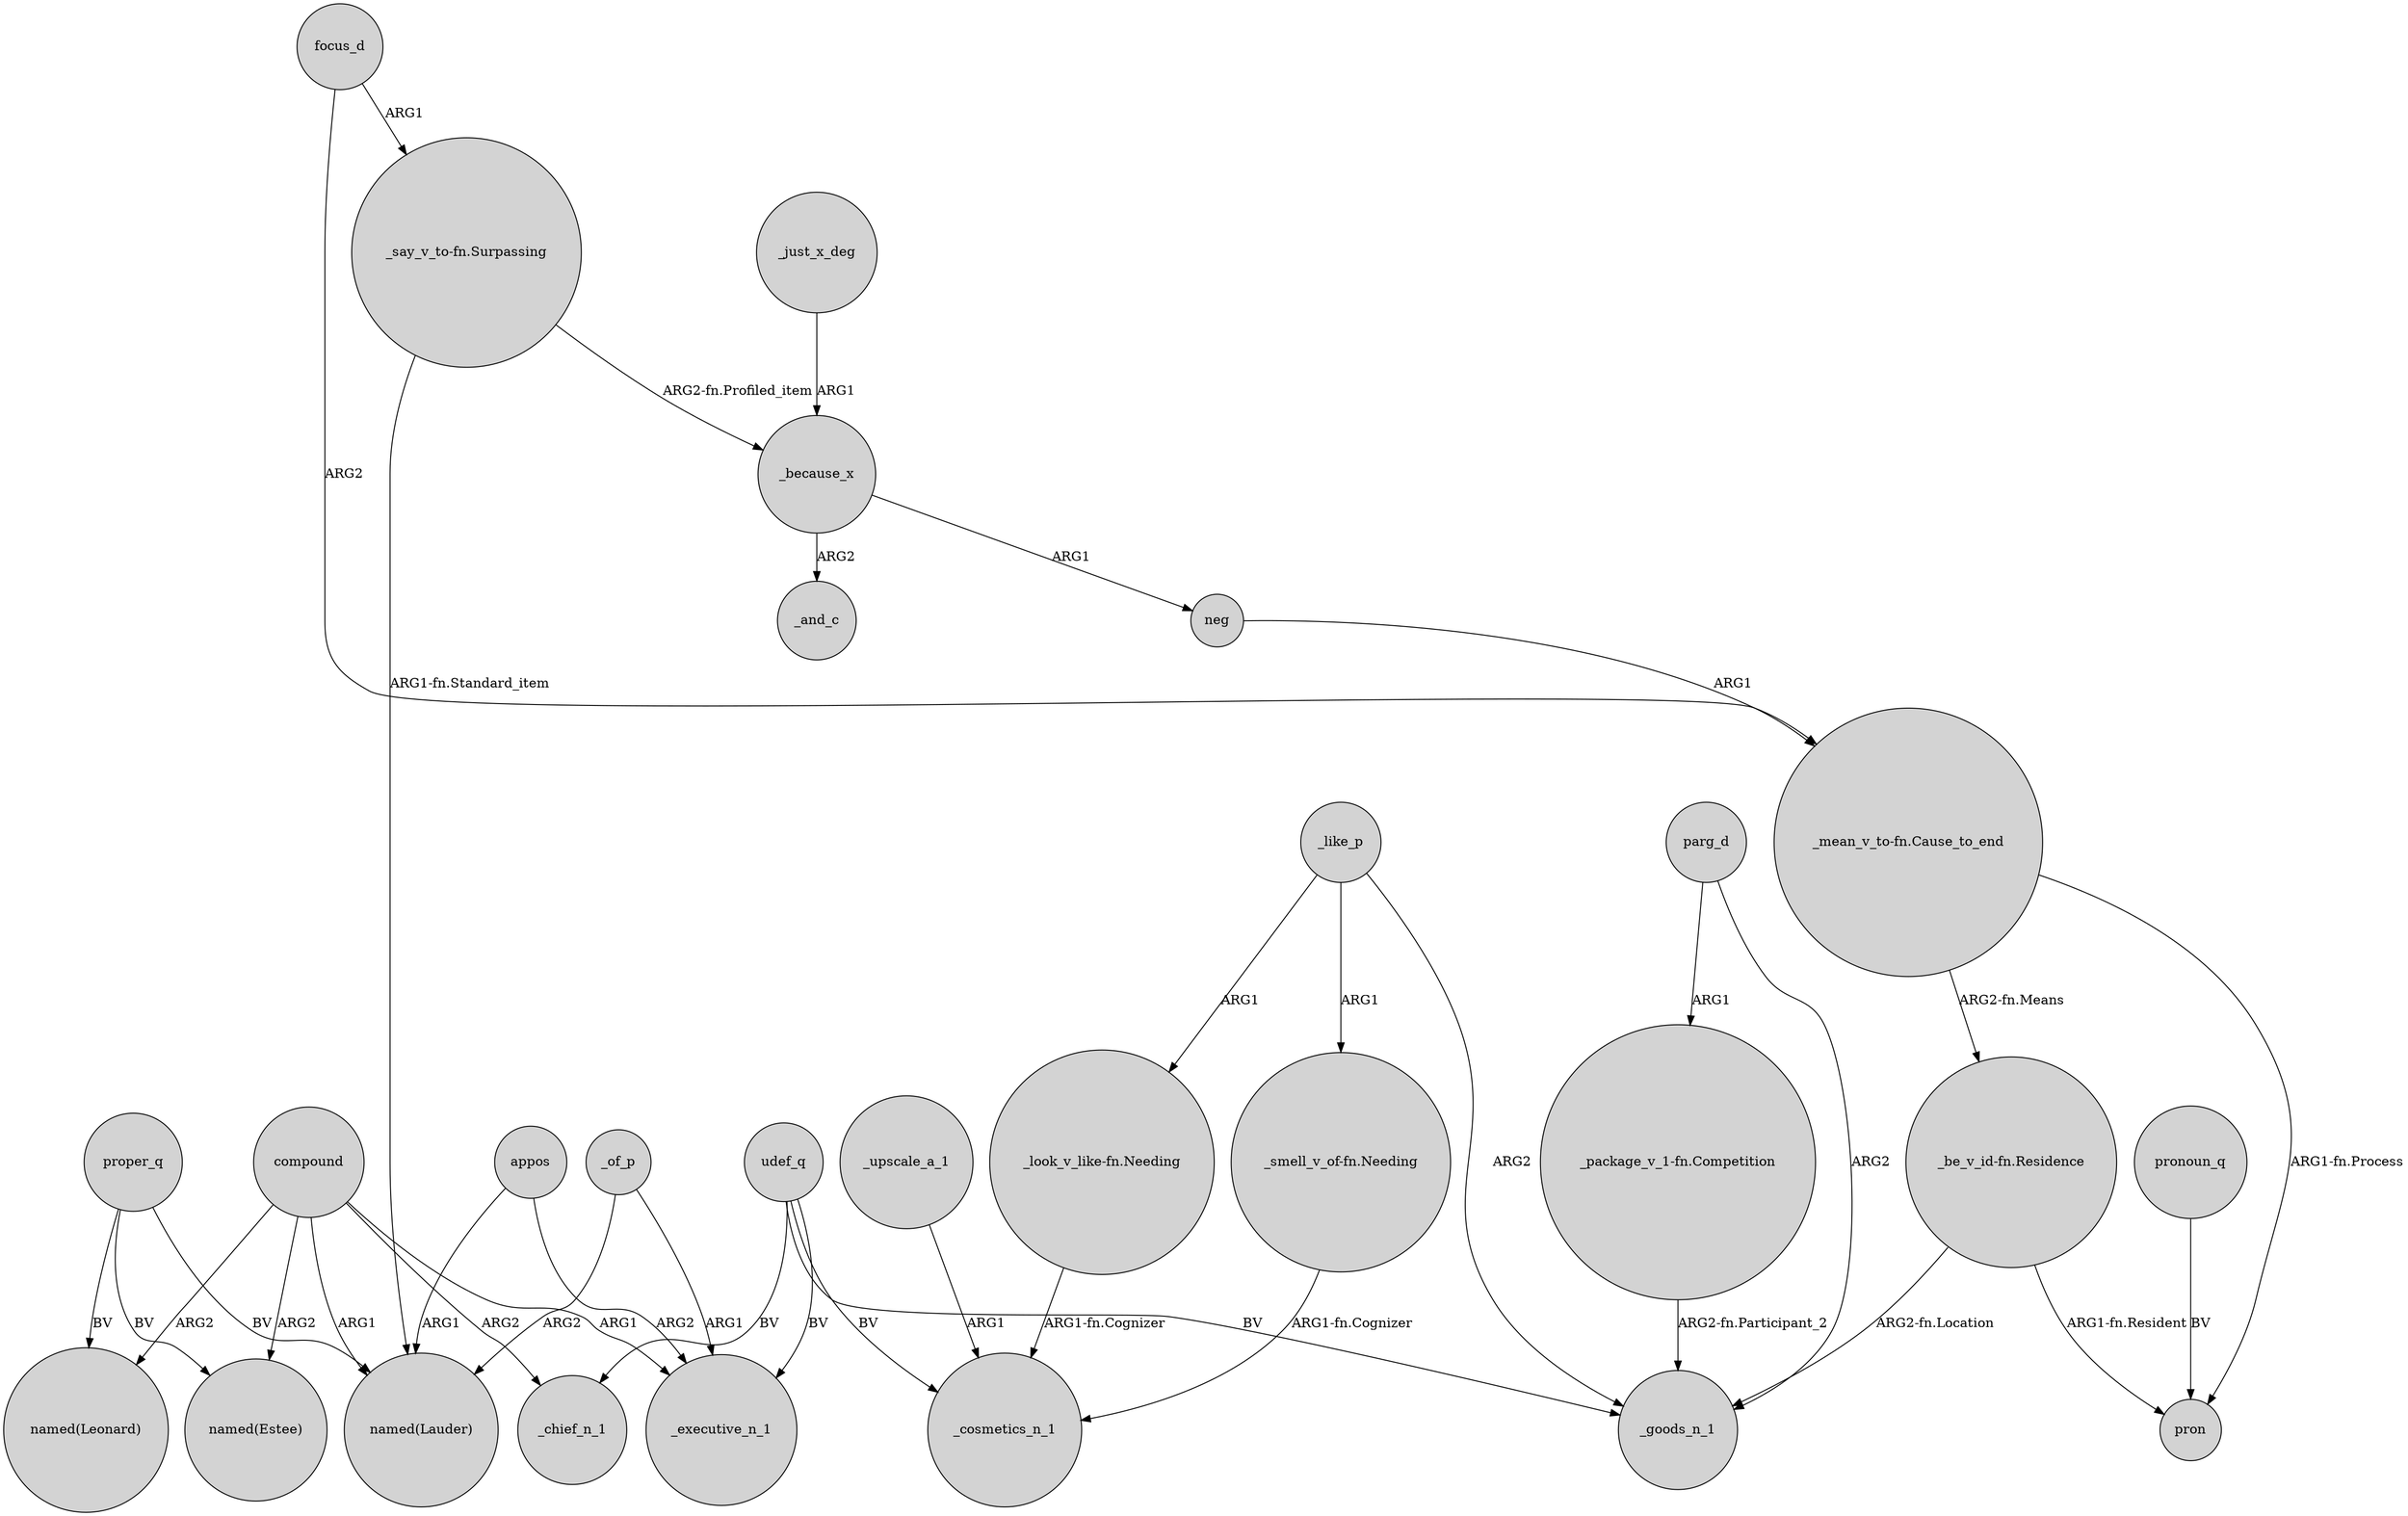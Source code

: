 digraph {
	node [shape=circle style=filled]
	appos -> _executive_n_1 [label=ARG2]
	compound -> "named(Estee)" [label=ARG2]
	"_mean_v_to-fn.Cause_to_end" -> "_be_v_id-fn.Residence" [label="ARG2-fn.Means"]
	_of_p -> _executive_n_1 [label=ARG1]
	compound -> _chief_n_1 [label=ARG2]
	_of_p -> "named(Lauder)" [label=ARG2]
	_like_p -> "_smell_v_of-fn.Needing" [label=ARG1]
	_just_x_deg -> _because_x [label=ARG1]
	proper_q -> "named(Lauder)" [label=BV]
	udef_q -> _chief_n_1 [label=BV]
	_because_x -> neg [label=ARG1]
	"_say_v_to-fn.Surpassing" -> "named(Lauder)" [label="ARG1-fn.Standard_item"]
	"_be_v_id-fn.Residence" -> pron [label="ARG1-fn.Resident"]
	compound -> "named(Lauder)" [label=ARG1]
	parg_d -> "_package_v_1-fn.Competition" [label=ARG1]
	"_be_v_id-fn.Residence" -> _goods_n_1 [label="ARG2-fn.Location"]
	_because_x -> _and_c [label=ARG2]
	compound -> "named(Leonard)" [label=ARG2]
	pronoun_q -> pron [label=BV]
	udef_q -> _executive_n_1 [label=BV]
	_upscale_a_1 -> _cosmetics_n_1 [label=ARG1]
	"_smell_v_of-fn.Needing" -> _cosmetics_n_1 [label="ARG1-fn.Cognizer"]
	_like_p -> "_look_v_like-fn.Needing" [label=ARG1]
	proper_q -> "named(Estee)" [label=BV]
	neg -> "_mean_v_to-fn.Cause_to_end" [label=ARG1]
	"_mean_v_to-fn.Cause_to_end" -> pron [label="ARG1-fn.Process"]
	compound -> _executive_n_1 [label=ARG1]
	parg_d -> _goods_n_1 [label=ARG2]
	udef_q -> _goods_n_1 [label=BV]
	"_say_v_to-fn.Surpassing" -> _because_x [label="ARG2-fn.Profiled_item"]
	focus_d -> "_say_v_to-fn.Surpassing" [label=ARG1]
	udef_q -> _cosmetics_n_1 [label=BV]
	"_look_v_like-fn.Needing" -> _cosmetics_n_1 [label="ARG1-fn.Cognizer"]
	proper_q -> "named(Leonard)" [label=BV]
	_like_p -> _goods_n_1 [label=ARG2]
	"_package_v_1-fn.Competition" -> _goods_n_1 [label="ARG2-fn.Participant_2"]
	appos -> "named(Lauder)" [label=ARG1]
	focus_d -> "_mean_v_to-fn.Cause_to_end" [label=ARG2]
}
